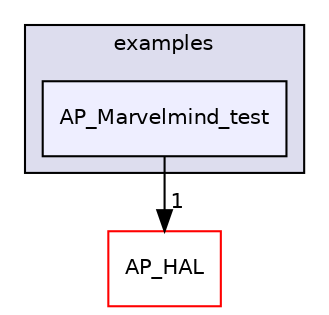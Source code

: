 digraph "libraries/AP_Beacon/examples/AP_Marvelmind_test" {
  compound=true
  node [ fontsize="10", fontname="Helvetica"];
  edge [ labelfontsize="10", labelfontname="Helvetica"];
  subgraph clusterdir_2ada963b150c492fe7b70e27981338da {
    graph [ bgcolor="#ddddee", pencolor="black", label="examples" fontname="Helvetica", fontsize="10", URL="dir_2ada963b150c492fe7b70e27981338da.html"]
  dir_0eb33578cf118c3bb41eee44c4866661 [shape=box, label="AP_Marvelmind_test", style="filled", fillcolor="#eeeeff", pencolor="black", URL="dir_0eb33578cf118c3bb41eee44c4866661.html"];
  }
  dir_1cbc10423b2512b31103883361e0123b [shape=box label="AP_HAL" fillcolor="white" style="filled" color="red" URL="dir_1cbc10423b2512b31103883361e0123b.html"];
  dir_0eb33578cf118c3bb41eee44c4866661->dir_1cbc10423b2512b31103883361e0123b [headlabel="1", labeldistance=1.5 headhref="dir_000031_000057.html"];
}
